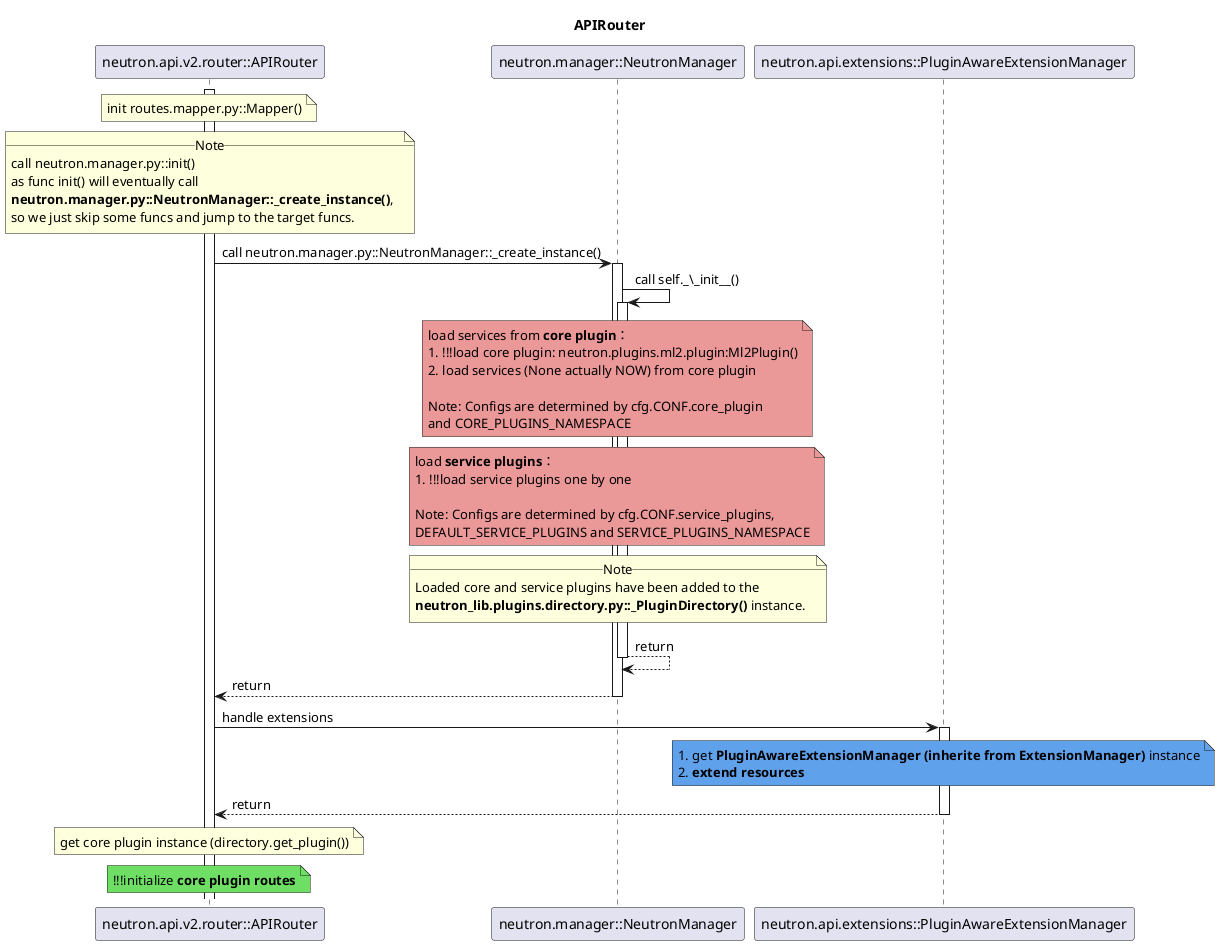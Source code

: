 @startuml

title APIRouter

participant api_router as "neutron.api.v2.router::APIRouter"
participant neutron_manager as "neutron.manager::NeutronManager"
participant plugin_aware_extension_manager as "neutron.api.extensions::PluginAwareExtensionManager"

activate api_router
note over api_router: init routes.mapper.py::Mapper()
note over api_router
__Note__
call neutron.manager.py::init()
as func init() will eventually call
**neutron.manager.py::NeutronManager::_create_instance()**,
so we just skip some funcs and jump to the target funcs.
end note

api_router->neutron_manager: call neutron.manager.py::NeutronManager::_create_instance()

activate neutron_manager
neutron_manager->neutron_manager: call self._\_init__()

activate neutron_manager
note over neutron_manager #EB9898
load services from **core plugin**：
1. !!!load core plugin: neutron.plugins.ml2.plugin:Ml2Plugin()
2. load services (None actually NOW) from core plugin

Note: Configs are determined by cfg.CONF.core_plugin
and CORE_PLUGINS_NAMESPACE
end note

note over neutron_manager #EB9898
load **service plugins**：
1. !!!load service plugins one by one

Note: Configs are determined by cfg.CONF.service_plugins,
DEFAULT_SERVICE_PLUGINS and SERVICE_PLUGINS_NAMESPACE
end note

note over neutron_manager
__Note__
Loaded core and service plugins have been added to the
**neutron_lib.plugins.directory.py::_PluginDirectory()** instance.
end note

neutron_manager-->neutron_manager: return
deactivate neutron_manager

neutron_manager-->api_router: return
deactivate neutron_manager

api_router->plugin_aware_extension_manager: handle extensions

activate plugin_aware_extension_manager
note over plugin_aware_extension_manager #60A1EB
1. get **PluginAwareExtensionManager (inherite from ExtensionManager)** instance
2. **extend resources**
end note

plugin_aware_extension_manager-->api_router: return
deactivate plugin_aware_extension_manager 

note over api_router: get core plugin instance (directory.get_plugin())

note over api_router #6EDF64
!!!initialize **core plugin routes**
end note

@enduml
